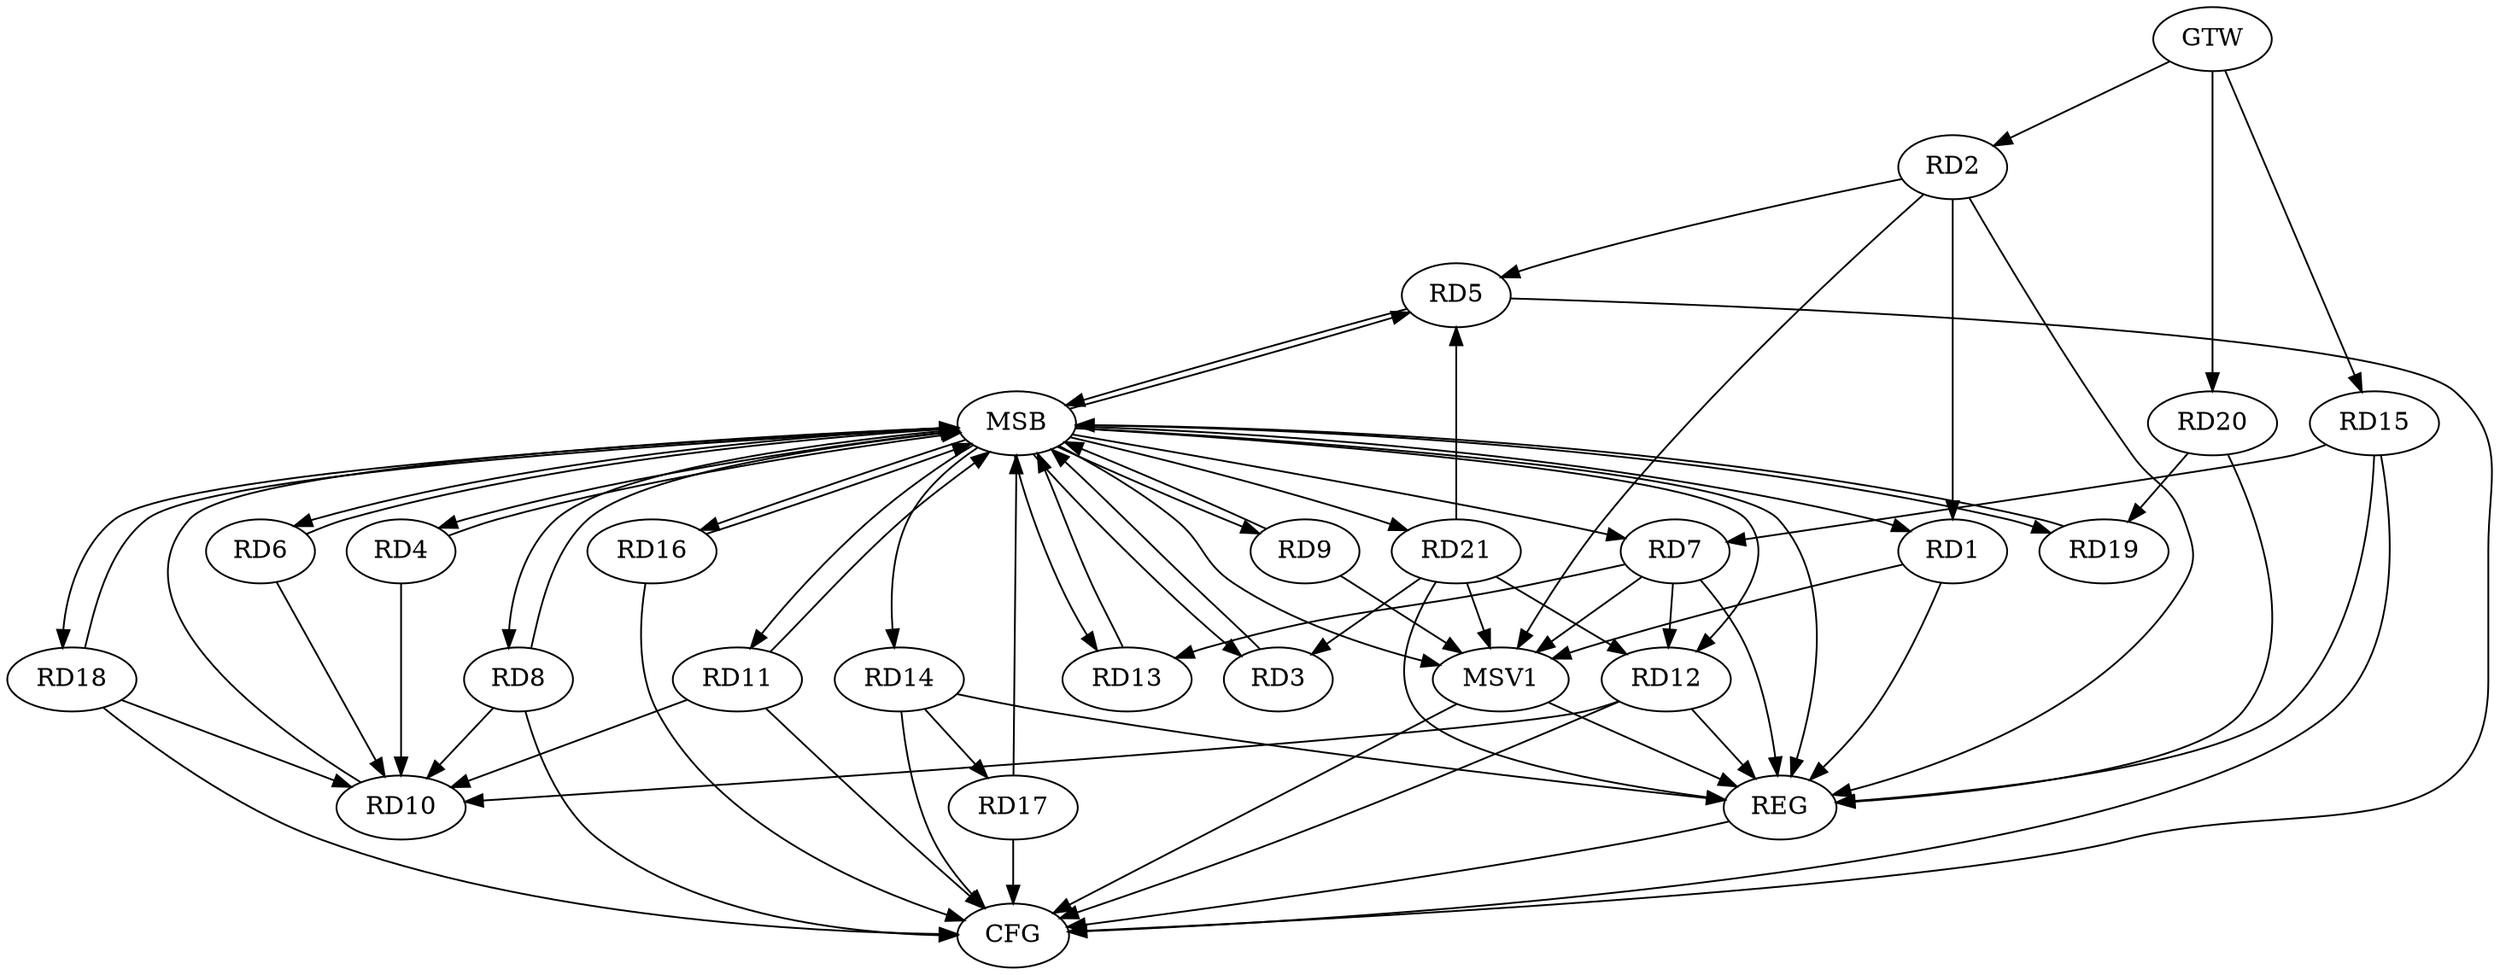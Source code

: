 strict digraph G {
  RD1 [ label="RD1" ];
  RD2 [ label="RD2" ];
  RD3 [ label="RD3" ];
  RD4 [ label="RD4" ];
  RD5 [ label="RD5" ];
  RD6 [ label="RD6" ];
  RD7 [ label="RD7" ];
  RD8 [ label="RD8" ];
  RD9 [ label="RD9" ];
  RD10 [ label="RD10" ];
  RD11 [ label="RD11" ];
  RD12 [ label="RD12" ];
  RD13 [ label="RD13" ];
  RD14 [ label="RD14" ];
  RD15 [ label="RD15" ];
  RD16 [ label="RD16" ];
  RD17 [ label="RD17" ];
  RD18 [ label="RD18" ];
  RD19 [ label="RD19" ];
  RD20 [ label="RD20" ];
  RD21 [ label="RD21" ];
  GTW [ label="GTW" ];
  REG [ label="REG" ];
  MSB [ label="MSB" ];
  CFG [ label="CFG" ];
  MSV1 [ label="MSV1" ];
  RD2 -> RD1;
  RD2 -> RD5;
  RD21 -> RD3;
  RD21 -> RD5;
  RD7 -> RD12;
  RD7 -> RD13;
  RD15 -> RD7;
  RD21 -> RD12;
  RD14 -> RD17;
  RD20 -> RD19;
  GTW -> RD2;
  GTW -> RD15;
  GTW -> RD20;
  RD1 -> REG;
  RD2 -> REG;
  RD7 -> REG;
  RD12 -> REG;
  RD14 -> REG;
  RD15 -> REG;
  RD20 -> REG;
  RD21 -> REG;
  RD3 -> MSB;
  MSB -> RD16;
  MSB -> REG;
  RD4 -> MSB;
  RD5 -> MSB;
  RD6 -> MSB;
  MSB -> RD8;
  MSB -> RD18;
  MSB -> RD21;
  RD8 -> MSB;
  MSB -> RD3;
  MSB -> RD11;
  RD9 -> MSB;
  MSB -> RD19;
  RD10 -> MSB;
  MSB -> RD5;
  RD11 -> MSB;
  RD13 -> MSB;
  MSB -> RD1;
  RD16 -> MSB;
  RD17 -> MSB;
  MSB -> RD4;
  MSB -> RD6;
  MSB -> RD12;
  RD18 -> MSB;
  MSB -> RD9;
  MSB -> RD13;
  MSB -> RD14;
  RD19 -> MSB;
  MSB -> RD7;
  RD18 -> CFG;
  RD15 -> CFG;
  RD5 -> CFG;
  RD17 -> CFG;
  RD16 -> CFG;
  RD8 -> CFG;
  RD14 -> CFG;
  RD12 -> CFG;
  RD11 -> CFG;
  REG -> CFG;
  RD18 -> RD10;
  RD11 -> RD10;
  RD4 -> RD10;
  RD12 -> RD10;
  RD6 -> RD10;
  RD8 -> RD10;
  RD1 -> MSV1;
  RD2 -> MSV1;
  RD21 -> MSV1;
  MSB -> MSV1;
  RD7 -> MSV1;
  RD9 -> MSV1;
  MSV1 -> REG;
  MSV1 -> CFG;
}
